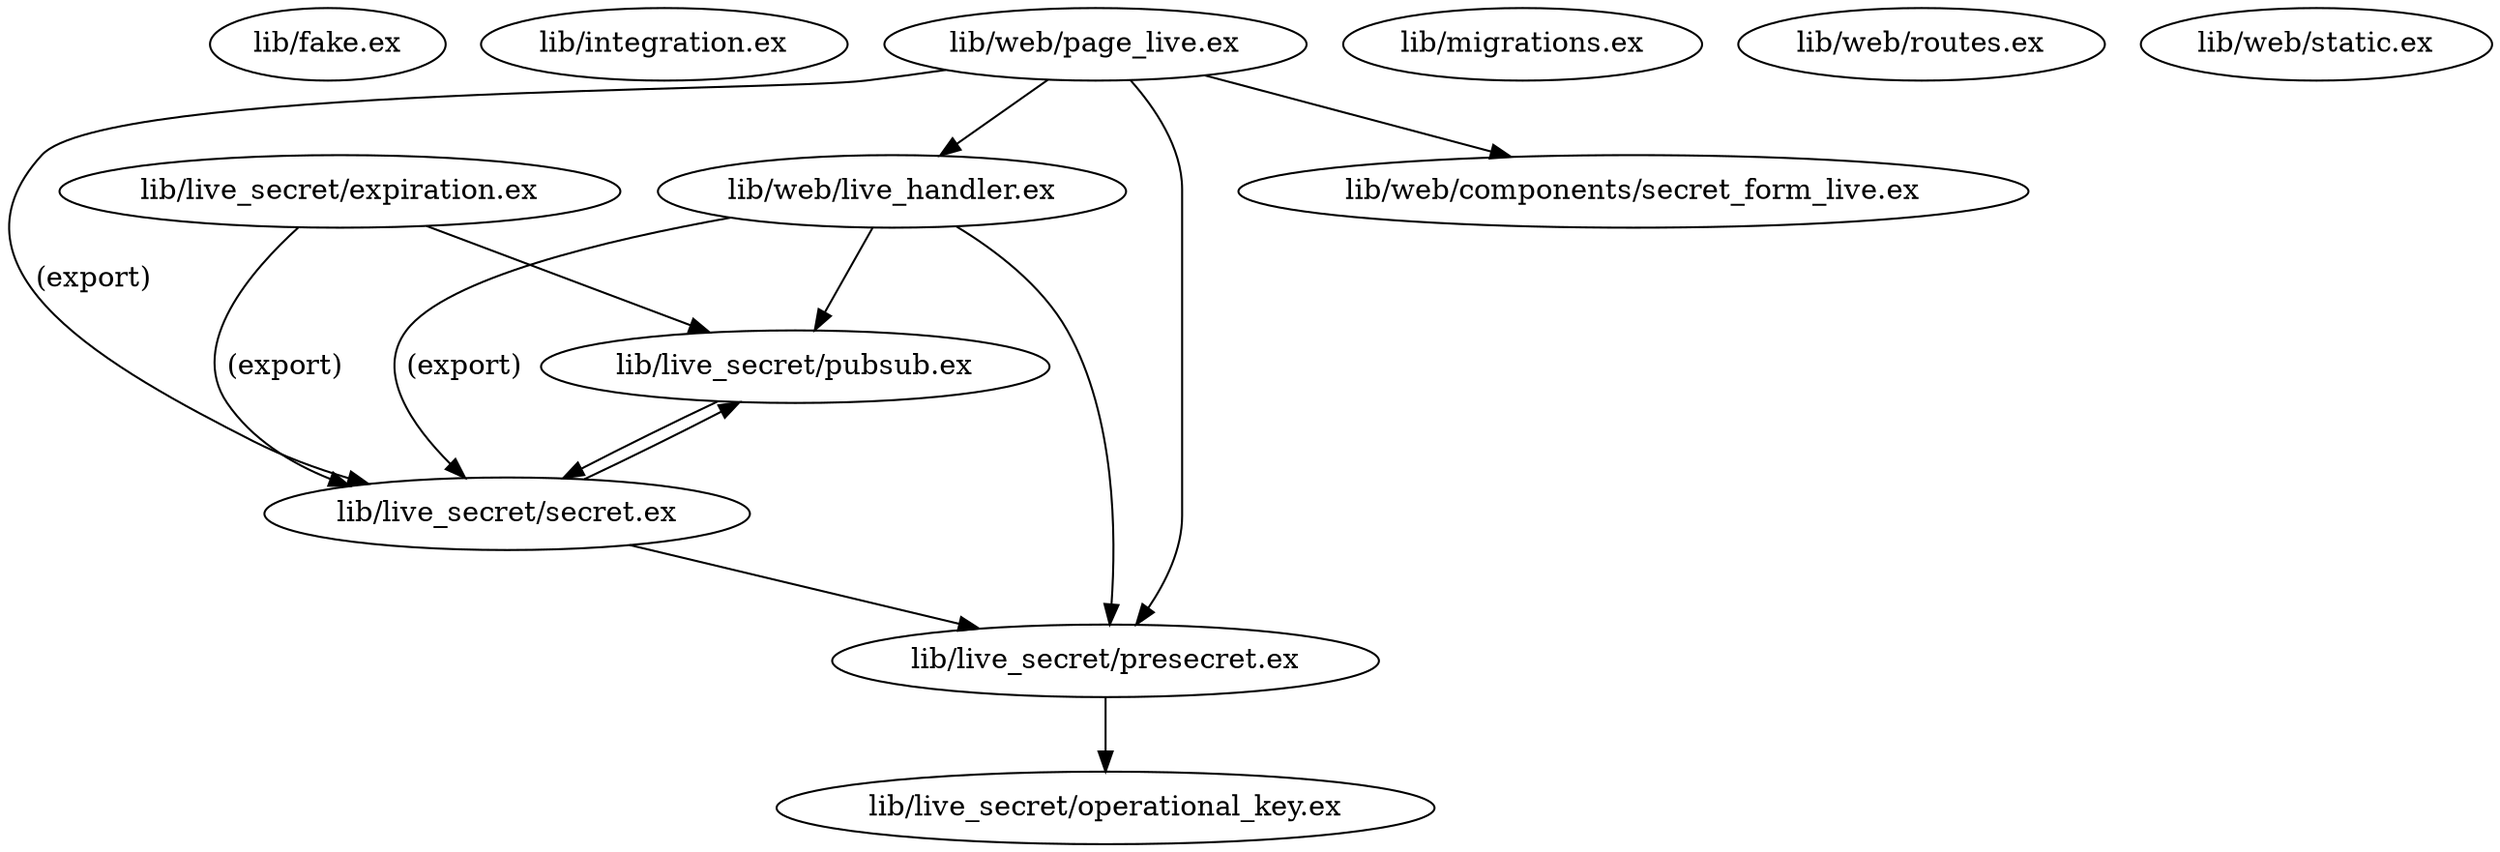 digraph "xref graph" {
  "lib/fake.ex"
  "lib/integration.ex"
  "lib/live_secret/expiration.ex"
  "lib/live_secret/expiration.ex" -> "lib/live_secret/pubsub.ex"
  "lib/live_secret/pubsub.ex" -> "lib/live_secret/secret.ex"
  "lib/live_secret/secret.ex" -> "lib/live_secret/presecret.ex"
  "lib/live_secret/presecret.ex" -> "lib/live_secret/operational_key.ex"
  "lib/live_secret/secret.ex" -> "lib/live_secret/pubsub.ex"
  "lib/live_secret/expiration.ex" -> "lib/live_secret/secret.ex" [label="(export)"]
  "lib/live_secret/operational_key.ex"
  "lib/live_secret/presecret.ex"
  "lib/live_secret/pubsub.ex"
  "lib/live_secret/secret.ex"
  "lib/migrations.ex"
  "lib/web/components/secret_form_live.ex"
  "lib/web/live_handler.ex"
  "lib/web/live_handler.ex" -> "lib/live_secret/presecret.ex"
  "lib/web/live_handler.ex" -> "lib/live_secret/pubsub.ex"
  "lib/web/live_handler.ex" -> "lib/live_secret/secret.ex" [label="(export)"]
  "lib/web/page_live.ex"
  "lib/web/page_live.ex" -> "lib/live_secret/presecret.ex"
  "lib/web/page_live.ex" -> "lib/live_secret/secret.ex" [label="(export)"]
  "lib/web/page_live.ex" -> "lib/web/components/secret_form_live.ex"
  "lib/web/page_live.ex" -> "lib/web/live_handler.ex"
  "lib/web/routes.ex"
  "lib/web/static.ex"
}
